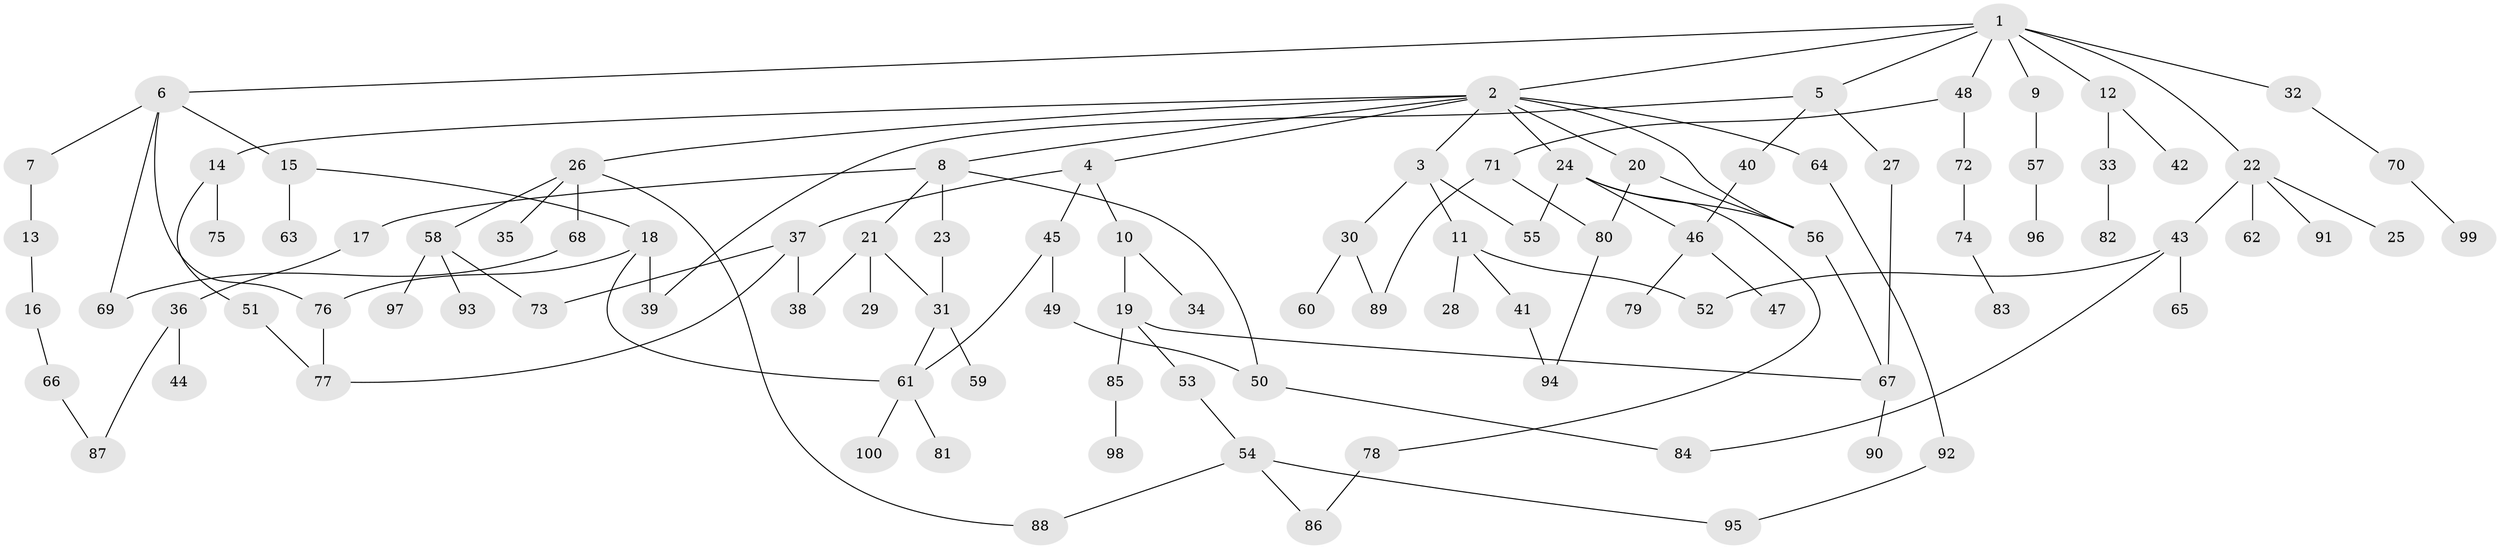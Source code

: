 // Generated by graph-tools (version 1.1) at 2025/54/02/21/25 11:54:43]
// undirected, 100 vertices, 125 edges
graph export_dot {
graph [start="1"]
  node [color=gray90,style=filled];
  1;
  2;
  3;
  4;
  5;
  6;
  7;
  8;
  9;
  10;
  11;
  12;
  13;
  14;
  15;
  16;
  17;
  18;
  19;
  20;
  21;
  22;
  23;
  24;
  25;
  26;
  27;
  28;
  29;
  30;
  31;
  32;
  33;
  34;
  35;
  36;
  37;
  38;
  39;
  40;
  41;
  42;
  43;
  44;
  45;
  46;
  47;
  48;
  49;
  50;
  51;
  52;
  53;
  54;
  55;
  56;
  57;
  58;
  59;
  60;
  61;
  62;
  63;
  64;
  65;
  66;
  67;
  68;
  69;
  70;
  71;
  72;
  73;
  74;
  75;
  76;
  77;
  78;
  79;
  80;
  81;
  82;
  83;
  84;
  85;
  86;
  87;
  88;
  89;
  90;
  91;
  92;
  93;
  94;
  95;
  96;
  97;
  98;
  99;
  100;
  1 -- 2;
  1 -- 5;
  1 -- 6;
  1 -- 9;
  1 -- 12;
  1 -- 22;
  1 -- 32;
  1 -- 48;
  2 -- 3;
  2 -- 4;
  2 -- 8;
  2 -- 14;
  2 -- 20;
  2 -- 24;
  2 -- 26;
  2 -- 64;
  2 -- 56;
  3 -- 11;
  3 -- 30;
  3 -- 55;
  4 -- 10;
  4 -- 37;
  4 -- 45;
  5 -- 27;
  5 -- 39;
  5 -- 40;
  6 -- 7;
  6 -- 15;
  6 -- 69;
  6 -- 76;
  7 -- 13;
  8 -- 17;
  8 -- 21;
  8 -- 23;
  8 -- 50;
  9 -- 57;
  10 -- 19;
  10 -- 34;
  11 -- 28;
  11 -- 41;
  11 -- 52;
  12 -- 33;
  12 -- 42;
  13 -- 16;
  14 -- 51;
  14 -- 75;
  15 -- 18;
  15 -- 63;
  16 -- 66;
  17 -- 36;
  18 -- 76;
  18 -- 61;
  18 -- 39;
  19 -- 53;
  19 -- 85;
  19 -- 67;
  20 -- 56;
  20 -- 80;
  21 -- 29;
  21 -- 31;
  21 -- 38;
  22 -- 25;
  22 -- 43;
  22 -- 62;
  22 -- 91;
  23 -- 31;
  24 -- 46;
  24 -- 56;
  24 -- 78;
  24 -- 55;
  26 -- 35;
  26 -- 58;
  26 -- 68;
  26 -- 88;
  27 -- 67;
  30 -- 60;
  30 -- 89;
  31 -- 59;
  31 -- 61;
  32 -- 70;
  33 -- 82;
  36 -- 44;
  36 -- 87;
  37 -- 38;
  37 -- 77;
  37 -- 73;
  40 -- 46;
  41 -- 94;
  43 -- 65;
  43 -- 84;
  43 -- 52;
  45 -- 49;
  45 -- 61;
  46 -- 47;
  46 -- 79;
  48 -- 71;
  48 -- 72;
  49 -- 50;
  50 -- 84;
  51 -- 77;
  53 -- 54;
  54 -- 95;
  54 -- 86;
  54 -- 88;
  56 -- 67;
  57 -- 96;
  58 -- 73;
  58 -- 93;
  58 -- 97;
  61 -- 81;
  61 -- 100;
  64 -- 92;
  66 -- 87;
  67 -- 90;
  68 -- 69;
  70 -- 99;
  71 -- 80;
  71 -- 89;
  72 -- 74;
  74 -- 83;
  76 -- 77;
  78 -- 86;
  80 -- 94;
  85 -- 98;
  92 -- 95;
}
